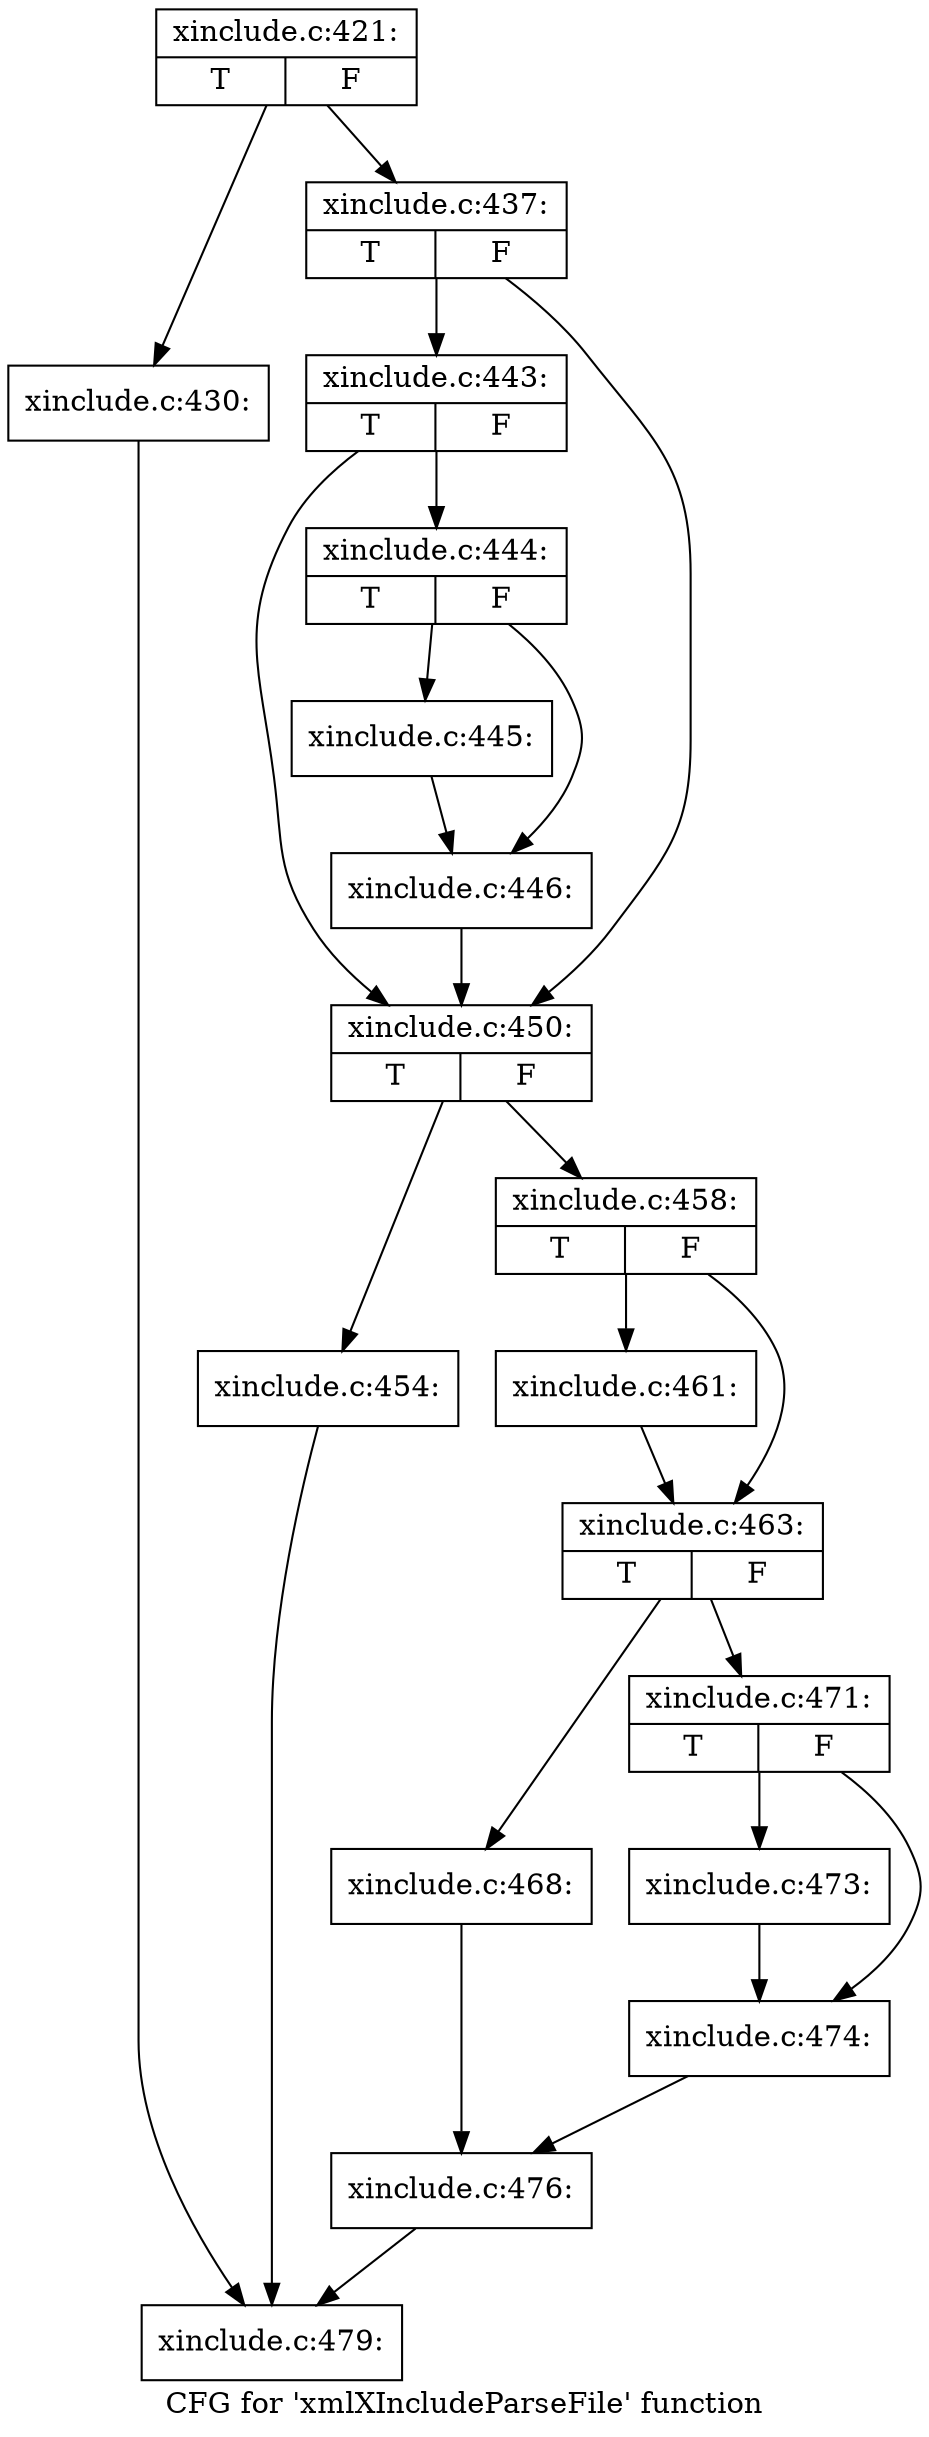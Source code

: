 digraph "CFG for 'xmlXIncludeParseFile' function" {
	label="CFG for 'xmlXIncludeParseFile' function";

	Node0x54fb620 [shape=record,label="{xinclude.c:421:|{<s0>T|<s1>F}}"];
	Node0x54fb620 -> Node0x555ef30;
	Node0x54fb620 -> Node0x555f140;
	Node0x555ef30 [shape=record,label="{xinclude.c:430:}"];
	Node0x555ef30 -> Node0x5506020;
	Node0x555f140 [shape=record,label="{xinclude.c:437:|{<s0>T|<s1>F}}"];
	Node0x555f140 -> Node0x555fa70;
	Node0x555f140 -> Node0x555fa20;
	Node0x555fa70 [shape=record,label="{xinclude.c:443:|{<s0>T|<s1>F}}"];
	Node0x555fa70 -> Node0x555f9d0;
	Node0x555fa70 -> Node0x555fa20;
	Node0x555f9d0 [shape=record,label="{xinclude.c:444:|{<s0>T|<s1>F}}"];
	Node0x555f9d0 -> Node0x55603a0;
	Node0x555f9d0 -> Node0x55603f0;
	Node0x55603a0 [shape=record,label="{xinclude.c:445:}"];
	Node0x55603a0 -> Node0x55603f0;
	Node0x55603f0 [shape=record,label="{xinclude.c:446:}"];
	Node0x55603f0 -> Node0x555fa20;
	Node0x555fa20 [shape=record,label="{xinclude.c:450:|{<s0>T|<s1>F}}"];
	Node0x555fa20 -> Node0x54c5bd0;
	Node0x555fa20 -> Node0x54c5d30;
	Node0x54c5bd0 [shape=record,label="{xinclude.c:454:}"];
	Node0x54c5bd0 -> Node0x5506020;
	Node0x54c5d30 [shape=record,label="{xinclude.c:458:|{<s0>T|<s1>F}}"];
	Node0x54c5d30 -> Node0x555e7b0;
	Node0x54c5d30 -> Node0x5564490;
	Node0x555e7b0 [shape=record,label="{xinclude.c:461:}"];
	Node0x555e7b0 -> Node0x5564490;
	Node0x5564490 [shape=record,label="{xinclude.c:463:|{<s0>T|<s1>F}}"];
	Node0x5564490 -> Node0x545b1c0;
	Node0x5564490 -> Node0x5565af0;
	Node0x545b1c0 [shape=record,label="{xinclude.c:468:}"];
	Node0x545b1c0 -> Node0x55652e0;
	Node0x5565af0 [shape=record,label="{xinclude.c:471:|{<s0>T|<s1>F}}"];
	Node0x5565af0 -> Node0x5566070;
	Node0x5565af0 -> Node0x55660c0;
	Node0x5566070 [shape=record,label="{xinclude.c:473:}"];
	Node0x5566070 -> Node0x55660c0;
	Node0x55660c0 [shape=record,label="{xinclude.c:474:}"];
	Node0x55660c0 -> Node0x55652e0;
	Node0x55652e0 [shape=record,label="{xinclude.c:476:}"];
	Node0x55652e0 -> Node0x5506020;
	Node0x5506020 [shape=record,label="{xinclude.c:479:}"];
}
